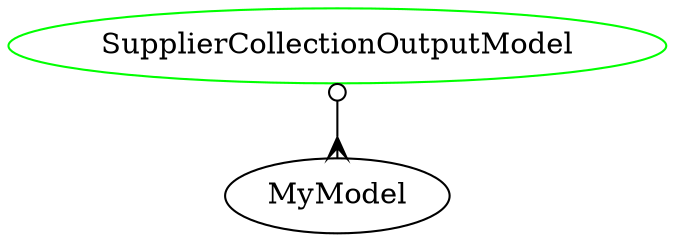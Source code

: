 digraph "SupplierCollectionOutputModel" {
  overlap = false
  splines = true
  injector [label="SupplierCollectionOutputModel",color=green];
  node1 [label="MyModel"];
  injector -> node1 [dir=both, arrowtail=odot, arrowhead=crow];
}
